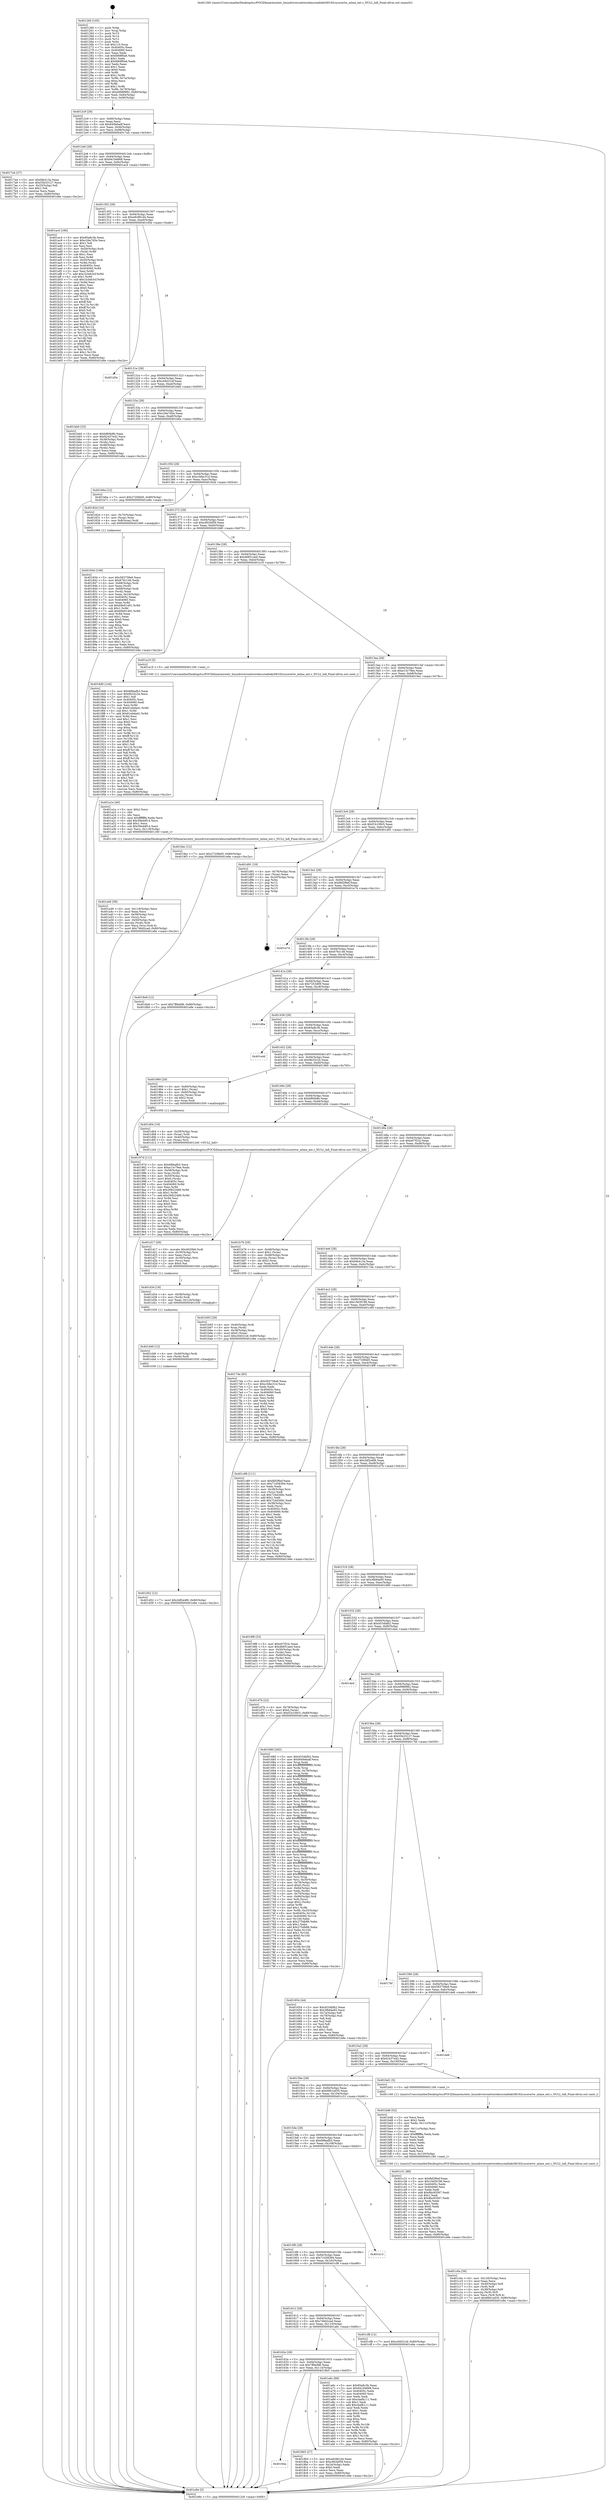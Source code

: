 digraph "0x401260" {
  label = "0x401260 (/mnt/c/Users/mathe/Desktop/tcc/POCII/binaries/extr_linuxdriversnetwirelessrealtekrtl8192cucorertw_mlme_ext.c_NULL_hdl_Final-ollvm.out::main(0))"
  labelloc = "t"
  node[shape=record]

  Entry [label="",width=0.3,height=0.3,shape=circle,fillcolor=black,style=filled]
  "0x4012c9" [label="{
     0x4012c9 [29]\l
     | [instrs]\l
     &nbsp;&nbsp;0x4012c9 \<+3\>: mov -0x80(%rbp),%eax\l
     &nbsp;&nbsp;0x4012cc \<+2\>: mov %eax,%ecx\l
     &nbsp;&nbsp;0x4012ce \<+6\>: sub $0x840b6adf,%ecx\l
     &nbsp;&nbsp;0x4012d4 \<+6\>: mov %eax,-0x94(%rbp)\l
     &nbsp;&nbsp;0x4012da \<+6\>: mov %ecx,-0x98(%rbp)\l
     &nbsp;&nbsp;0x4012e0 \<+6\>: je 00000000004017a4 \<main+0x544\>\l
  }"]
  "0x4017a4" [label="{
     0x4017a4 [27]\l
     | [instrs]\l
     &nbsp;&nbsp;0x4017a4 \<+5\>: mov $0xf4b413a,%eax\l
     &nbsp;&nbsp;0x4017a9 \<+5\>: mov $0x55b33127,%ecx\l
     &nbsp;&nbsp;0x4017ae \<+3\>: mov -0x25(%rbp),%dl\l
     &nbsp;&nbsp;0x4017b1 \<+3\>: test $0x1,%dl\l
     &nbsp;&nbsp;0x4017b4 \<+3\>: cmovne %ecx,%eax\l
     &nbsp;&nbsp;0x4017b7 \<+3\>: mov %eax,-0x80(%rbp)\l
     &nbsp;&nbsp;0x4017ba \<+5\>: jmp 0000000000401e8e \<main+0xc2e\>\l
  }"]
  "0x4012e6" [label="{
     0x4012e6 [28]\l
     | [instrs]\l
     &nbsp;&nbsp;0x4012e6 \<+5\>: jmp 00000000004012eb \<main+0x8b\>\l
     &nbsp;&nbsp;0x4012eb \<+6\>: mov -0x94(%rbp),%eax\l
     &nbsp;&nbsp;0x4012f1 \<+5\>: sub $0x94194668,%eax\l
     &nbsp;&nbsp;0x4012f6 \<+6\>: mov %eax,-0x9c(%rbp)\l
     &nbsp;&nbsp;0x4012fc \<+6\>: je 0000000000401ac4 \<main+0x864\>\l
  }"]
  Exit [label="",width=0.3,height=0.3,shape=circle,fillcolor=black,style=filled,peripheries=2]
  "0x401ac4" [label="{
     0x401ac4 [166]\l
     | [instrs]\l
     &nbsp;&nbsp;0x401ac4 \<+5\>: mov $0x85a8c3b,%eax\l
     &nbsp;&nbsp;0x401ac9 \<+5\>: mov $0xc26e7d5e,%ecx\l
     &nbsp;&nbsp;0x401ace \<+2\>: mov $0x1,%dl\l
     &nbsp;&nbsp;0x401ad0 \<+2\>: xor %esi,%esi\l
     &nbsp;&nbsp;0x401ad2 \<+4\>: mov -0x50(%rbp),%rdi\l
     &nbsp;&nbsp;0x401ad6 \<+3\>: mov (%rdi),%r8d\l
     &nbsp;&nbsp;0x401ad9 \<+3\>: sub $0x1,%esi\l
     &nbsp;&nbsp;0x401adc \<+3\>: sub %esi,%r8d\l
     &nbsp;&nbsp;0x401adf \<+4\>: mov -0x50(%rbp),%rdi\l
     &nbsp;&nbsp;0x401ae3 \<+3\>: mov %r8d,(%rdi)\l
     &nbsp;&nbsp;0x401ae6 \<+7\>: mov 0x40405c,%esi\l
     &nbsp;&nbsp;0x401aed \<+8\>: mov 0x404060,%r8d\l
     &nbsp;&nbsp;0x401af5 \<+3\>: mov %esi,%r9d\l
     &nbsp;&nbsp;0x401af8 \<+7\>: add $0x1b3eb3cf,%r9d\l
     &nbsp;&nbsp;0x401aff \<+4\>: sub $0x1,%r9d\l
     &nbsp;&nbsp;0x401b03 \<+7\>: sub $0x1b3eb3cf,%r9d\l
     &nbsp;&nbsp;0x401b0a \<+4\>: imul %r9d,%esi\l
     &nbsp;&nbsp;0x401b0e \<+3\>: and $0x1,%esi\l
     &nbsp;&nbsp;0x401b11 \<+3\>: cmp $0x0,%esi\l
     &nbsp;&nbsp;0x401b14 \<+4\>: sete %r10b\l
     &nbsp;&nbsp;0x401b18 \<+4\>: cmp $0xa,%r8d\l
     &nbsp;&nbsp;0x401b1c \<+4\>: setl %r11b\l
     &nbsp;&nbsp;0x401b20 \<+3\>: mov %r10b,%bl\l
     &nbsp;&nbsp;0x401b23 \<+3\>: xor $0xff,%bl\l
     &nbsp;&nbsp;0x401b26 \<+3\>: mov %r11b,%r14b\l
     &nbsp;&nbsp;0x401b29 \<+4\>: xor $0xff,%r14b\l
     &nbsp;&nbsp;0x401b2d \<+3\>: xor $0x0,%dl\l
     &nbsp;&nbsp;0x401b30 \<+3\>: mov %bl,%r15b\l
     &nbsp;&nbsp;0x401b33 \<+4\>: and $0x0,%r15b\l
     &nbsp;&nbsp;0x401b37 \<+3\>: and %dl,%r10b\l
     &nbsp;&nbsp;0x401b3a \<+3\>: mov %r14b,%r12b\l
     &nbsp;&nbsp;0x401b3d \<+4\>: and $0x0,%r12b\l
     &nbsp;&nbsp;0x401b41 \<+3\>: and %dl,%r11b\l
     &nbsp;&nbsp;0x401b44 \<+3\>: or %r10b,%r15b\l
     &nbsp;&nbsp;0x401b47 \<+3\>: or %r11b,%r12b\l
     &nbsp;&nbsp;0x401b4a \<+3\>: xor %r12b,%r15b\l
     &nbsp;&nbsp;0x401b4d \<+3\>: or %r14b,%bl\l
     &nbsp;&nbsp;0x401b50 \<+3\>: xor $0xff,%bl\l
     &nbsp;&nbsp;0x401b53 \<+3\>: or $0x0,%dl\l
     &nbsp;&nbsp;0x401b56 \<+2\>: and %dl,%bl\l
     &nbsp;&nbsp;0x401b58 \<+3\>: or %bl,%r15b\l
     &nbsp;&nbsp;0x401b5b \<+4\>: test $0x1,%r15b\l
     &nbsp;&nbsp;0x401b5f \<+3\>: cmovne %ecx,%eax\l
     &nbsp;&nbsp;0x401b62 \<+3\>: mov %eax,-0x80(%rbp)\l
     &nbsp;&nbsp;0x401b65 \<+5\>: jmp 0000000000401e8e \<main+0xc2e\>\l
  }"]
  "0x401302" [label="{
     0x401302 [28]\l
     | [instrs]\l
     &nbsp;&nbsp;0x401302 \<+5\>: jmp 0000000000401307 \<main+0xa7\>\l
     &nbsp;&nbsp;0x401307 \<+6\>: mov -0x94(%rbp),%eax\l
     &nbsp;&nbsp;0x40130d \<+5\>: sub $0xa9c981d4,%eax\l
     &nbsp;&nbsp;0x401312 \<+6\>: mov %eax,-0xa0(%rbp)\l
     &nbsp;&nbsp;0x401318 \<+6\>: je 0000000000401d5e \<main+0xafe\>\l
  }"]
  "0x401d52" [label="{
     0x401d52 [12]\l
     | [instrs]\l
     &nbsp;&nbsp;0x401d52 \<+7\>: movl $0x3df2e4f6,-0x80(%rbp)\l
     &nbsp;&nbsp;0x401d59 \<+5\>: jmp 0000000000401e8e \<main+0xc2e\>\l
  }"]
  "0x401d5e" [label="{
     0x401d5e\l
  }", style=dashed]
  "0x40131e" [label="{
     0x40131e [28]\l
     | [instrs]\l
     &nbsp;&nbsp;0x40131e \<+5\>: jmp 0000000000401323 \<main+0xc3\>\l
     &nbsp;&nbsp;0x401323 \<+6\>: mov -0x94(%rbp),%eax\l
     &nbsp;&nbsp;0x401329 \<+5\>: sub $0xc04021ef,%eax\l
     &nbsp;&nbsp;0x40132e \<+6\>: mov %eax,-0xa4(%rbp)\l
     &nbsp;&nbsp;0x401334 \<+6\>: je 0000000000401bb0 \<main+0x950\>\l
  }"]
  "0x401d46" [label="{
     0x401d46 [12]\l
     | [instrs]\l
     &nbsp;&nbsp;0x401d46 \<+4\>: mov -0x40(%rbp),%rdi\l
     &nbsp;&nbsp;0x401d4a \<+3\>: mov (%rdi),%rdi\l
     &nbsp;&nbsp;0x401d4d \<+5\>: call 0000000000401030 \<free@plt\>\l
     | [calls]\l
     &nbsp;&nbsp;0x401030 \{1\} (unknown)\l
  }"]
  "0x401bb0" [label="{
     0x401bb0 [33]\l
     | [instrs]\l
     &nbsp;&nbsp;0x401bb0 \<+5\>: mov $0xbf60b8b,%eax\l
     &nbsp;&nbsp;0x401bb5 \<+5\>: mov $0x62437e42,%ecx\l
     &nbsp;&nbsp;0x401bba \<+4\>: mov -0x38(%rbp),%rdx\l
     &nbsp;&nbsp;0x401bbe \<+2\>: mov (%rdx),%esi\l
     &nbsp;&nbsp;0x401bc0 \<+4\>: mov -0x48(%rbp),%rdx\l
     &nbsp;&nbsp;0x401bc4 \<+2\>: cmp (%rdx),%esi\l
     &nbsp;&nbsp;0x401bc6 \<+3\>: cmovl %ecx,%eax\l
     &nbsp;&nbsp;0x401bc9 \<+3\>: mov %eax,-0x80(%rbp)\l
     &nbsp;&nbsp;0x401bcc \<+5\>: jmp 0000000000401e8e \<main+0xc2e\>\l
  }"]
  "0x40133a" [label="{
     0x40133a [28]\l
     | [instrs]\l
     &nbsp;&nbsp;0x40133a \<+5\>: jmp 000000000040133f \<main+0xdf\>\l
     &nbsp;&nbsp;0x40133f \<+6\>: mov -0x94(%rbp),%eax\l
     &nbsp;&nbsp;0x401345 \<+5\>: sub $0xc26e7d5e,%eax\l
     &nbsp;&nbsp;0x40134a \<+6\>: mov %eax,-0xa8(%rbp)\l
     &nbsp;&nbsp;0x401350 \<+6\>: je 0000000000401b6a \<main+0x90a\>\l
  }"]
  "0x401d34" [label="{
     0x401d34 [18]\l
     | [instrs]\l
     &nbsp;&nbsp;0x401d34 \<+4\>: mov -0x58(%rbp),%rdi\l
     &nbsp;&nbsp;0x401d38 \<+3\>: mov (%rdi),%rdi\l
     &nbsp;&nbsp;0x401d3b \<+6\>: mov %eax,-0x124(%rbp)\l
     &nbsp;&nbsp;0x401d41 \<+5\>: call 0000000000401030 \<free@plt\>\l
     | [calls]\l
     &nbsp;&nbsp;0x401030 \{1\} (unknown)\l
  }"]
  "0x401b6a" [label="{
     0x401b6a [12]\l
     | [instrs]\l
     &nbsp;&nbsp;0x401b6a \<+7\>: movl $0x2720fdd5,-0x80(%rbp)\l
     &nbsp;&nbsp;0x401b71 \<+5\>: jmp 0000000000401e8e \<main+0xc2e\>\l
  }"]
  "0x401356" [label="{
     0x401356 [28]\l
     | [instrs]\l
     &nbsp;&nbsp;0x401356 \<+5\>: jmp 000000000040135b \<main+0xfb\>\l
     &nbsp;&nbsp;0x40135b \<+6\>: mov -0x94(%rbp),%eax\l
     &nbsp;&nbsp;0x401361 \<+5\>: sub $0xc3dbc31d,%eax\l
     &nbsp;&nbsp;0x401366 \<+6\>: mov %eax,-0xac(%rbp)\l
     &nbsp;&nbsp;0x40136c \<+6\>: je 000000000040182d \<main+0x5cd\>\l
  }"]
  "0x401d17" [label="{
     0x401d17 [29]\l
     | [instrs]\l
     &nbsp;&nbsp;0x401d17 \<+10\>: movabs $0x4020b6,%rdi\l
     &nbsp;&nbsp;0x401d21 \<+4\>: mov -0x30(%rbp),%rsi\l
     &nbsp;&nbsp;0x401d25 \<+2\>: mov %eax,(%rsi)\l
     &nbsp;&nbsp;0x401d27 \<+4\>: mov -0x30(%rbp),%rsi\l
     &nbsp;&nbsp;0x401d2b \<+2\>: mov (%rsi),%esi\l
     &nbsp;&nbsp;0x401d2d \<+2\>: mov $0x0,%al\l
     &nbsp;&nbsp;0x401d2f \<+5\>: call 0000000000401040 \<printf@plt\>\l
     | [calls]\l
     &nbsp;&nbsp;0x401040 \{1\} (unknown)\l
  }"]
  "0x40182d" [label="{
     0x40182d [16]\l
     | [instrs]\l
     &nbsp;&nbsp;0x40182d \<+4\>: mov -0x70(%rbp),%rax\l
     &nbsp;&nbsp;0x401831 \<+3\>: mov (%rax),%rax\l
     &nbsp;&nbsp;0x401834 \<+4\>: mov 0x8(%rax),%rdi\l
     &nbsp;&nbsp;0x401838 \<+5\>: call 0000000000401060 \<atoi@plt\>\l
     | [calls]\l
     &nbsp;&nbsp;0x401060 \{1\} (unknown)\l
  }"]
  "0x401372" [label="{
     0x401372 [28]\l
     | [instrs]\l
     &nbsp;&nbsp;0x401372 \<+5\>: jmp 0000000000401377 \<main+0x117\>\l
     &nbsp;&nbsp;0x401377 \<+6\>: mov -0x94(%rbp),%eax\l
     &nbsp;&nbsp;0x40137d \<+5\>: sub $0xc802bf59,%eax\l
     &nbsp;&nbsp;0x401382 \<+6\>: mov %eax,-0xb0(%rbp)\l
     &nbsp;&nbsp;0x401388 \<+6\>: je 00000000004018d0 \<main+0x670\>\l
  }"]
  "0x401c0a" [label="{
     0x401c0a [39]\l
     | [instrs]\l
     &nbsp;&nbsp;0x401c0a \<+6\>: mov -0x120(%rbp),%ecx\l
     &nbsp;&nbsp;0x401c10 \<+3\>: imul %eax,%ecx\l
     &nbsp;&nbsp;0x401c13 \<+4\>: mov -0x40(%rbp),%r8\l
     &nbsp;&nbsp;0x401c17 \<+3\>: mov (%r8),%r8\l
     &nbsp;&nbsp;0x401c1a \<+4\>: mov -0x38(%rbp),%r9\l
     &nbsp;&nbsp;0x401c1e \<+3\>: movslq (%r9),%r9\l
     &nbsp;&nbsp;0x401c21 \<+4\>: mov %ecx,(%r8,%r9,4)\l
     &nbsp;&nbsp;0x401c25 \<+7\>: movl $0x6661ed35,-0x80(%rbp)\l
     &nbsp;&nbsp;0x401c2c \<+5\>: jmp 0000000000401e8e \<main+0xc2e\>\l
  }"]
  "0x4018d0" [label="{
     0x4018d0 [144]\l
     | [instrs]\l
     &nbsp;&nbsp;0x4018d0 \<+5\>: mov $0x68feafb3,%eax\l
     &nbsp;&nbsp;0x4018d5 \<+5\>: mov $0x9b33c24,%ecx\l
     &nbsp;&nbsp;0x4018da \<+2\>: mov $0x1,%dl\l
     &nbsp;&nbsp;0x4018dc \<+7\>: mov 0x40405c,%esi\l
     &nbsp;&nbsp;0x4018e3 \<+7\>: mov 0x404060,%edi\l
     &nbsp;&nbsp;0x4018ea \<+3\>: mov %esi,%r8d\l
     &nbsp;&nbsp;0x4018ed \<+7\>: sub $0x61ebdad1,%r8d\l
     &nbsp;&nbsp;0x4018f4 \<+4\>: sub $0x1,%r8d\l
     &nbsp;&nbsp;0x4018f8 \<+7\>: add $0x61ebdad1,%r8d\l
     &nbsp;&nbsp;0x4018ff \<+4\>: imul %r8d,%esi\l
     &nbsp;&nbsp;0x401903 \<+3\>: and $0x1,%esi\l
     &nbsp;&nbsp;0x401906 \<+3\>: cmp $0x0,%esi\l
     &nbsp;&nbsp;0x401909 \<+4\>: sete %r9b\l
     &nbsp;&nbsp;0x40190d \<+3\>: cmp $0xa,%edi\l
     &nbsp;&nbsp;0x401910 \<+4\>: setl %r10b\l
     &nbsp;&nbsp;0x401914 \<+3\>: mov %r9b,%r11b\l
     &nbsp;&nbsp;0x401917 \<+4\>: xor $0xff,%r11b\l
     &nbsp;&nbsp;0x40191b \<+3\>: mov %r10b,%bl\l
     &nbsp;&nbsp;0x40191e \<+3\>: xor $0xff,%bl\l
     &nbsp;&nbsp;0x401921 \<+3\>: xor $0x1,%dl\l
     &nbsp;&nbsp;0x401924 \<+3\>: mov %r11b,%r14b\l
     &nbsp;&nbsp;0x401927 \<+4\>: and $0xff,%r14b\l
     &nbsp;&nbsp;0x40192b \<+3\>: and %dl,%r9b\l
     &nbsp;&nbsp;0x40192e \<+3\>: mov %bl,%r15b\l
     &nbsp;&nbsp;0x401931 \<+4\>: and $0xff,%r15b\l
     &nbsp;&nbsp;0x401935 \<+3\>: and %dl,%r10b\l
     &nbsp;&nbsp;0x401938 \<+3\>: or %r9b,%r14b\l
     &nbsp;&nbsp;0x40193b \<+3\>: or %r10b,%r15b\l
     &nbsp;&nbsp;0x40193e \<+3\>: xor %r15b,%r14b\l
     &nbsp;&nbsp;0x401941 \<+3\>: or %bl,%r11b\l
     &nbsp;&nbsp;0x401944 \<+4\>: xor $0xff,%r11b\l
     &nbsp;&nbsp;0x401948 \<+3\>: or $0x1,%dl\l
     &nbsp;&nbsp;0x40194b \<+3\>: and %dl,%r11b\l
     &nbsp;&nbsp;0x40194e \<+3\>: or %r11b,%r14b\l
     &nbsp;&nbsp;0x401951 \<+4\>: test $0x1,%r14b\l
     &nbsp;&nbsp;0x401955 \<+3\>: cmovne %ecx,%eax\l
     &nbsp;&nbsp;0x401958 \<+3\>: mov %eax,-0x80(%rbp)\l
     &nbsp;&nbsp;0x40195b \<+5\>: jmp 0000000000401e8e \<main+0xc2e\>\l
  }"]
  "0x40138e" [label="{
     0x40138e [28]\l
     | [instrs]\l
     &nbsp;&nbsp;0x40138e \<+5\>: jmp 0000000000401393 \<main+0x133\>\l
     &nbsp;&nbsp;0x401393 \<+6\>: mov -0x94(%rbp),%eax\l
     &nbsp;&nbsp;0x401399 \<+5\>: sub $0xd6851aed,%eax\l
     &nbsp;&nbsp;0x40139e \<+6\>: mov %eax,-0xb4(%rbp)\l
     &nbsp;&nbsp;0x4013a4 \<+6\>: je 0000000000401a19 \<main+0x7b9\>\l
  }"]
  "0x401bd6" [label="{
     0x401bd6 [52]\l
     | [instrs]\l
     &nbsp;&nbsp;0x401bd6 \<+2\>: xor %ecx,%ecx\l
     &nbsp;&nbsp;0x401bd8 \<+5\>: mov $0x2,%edx\l
     &nbsp;&nbsp;0x401bdd \<+6\>: mov %edx,-0x11c(%rbp)\l
     &nbsp;&nbsp;0x401be3 \<+1\>: cltd\l
     &nbsp;&nbsp;0x401be4 \<+6\>: mov -0x11c(%rbp),%esi\l
     &nbsp;&nbsp;0x401bea \<+2\>: idiv %esi\l
     &nbsp;&nbsp;0x401bec \<+6\>: imul $0xfffffffe,%edx,%edx\l
     &nbsp;&nbsp;0x401bf2 \<+2\>: mov %ecx,%edi\l
     &nbsp;&nbsp;0x401bf4 \<+2\>: sub %edx,%edi\l
     &nbsp;&nbsp;0x401bf6 \<+2\>: mov %ecx,%edx\l
     &nbsp;&nbsp;0x401bf8 \<+3\>: sub $0x1,%edx\l
     &nbsp;&nbsp;0x401bfb \<+2\>: add %edx,%edi\l
     &nbsp;&nbsp;0x401bfd \<+2\>: sub %edi,%ecx\l
     &nbsp;&nbsp;0x401bff \<+6\>: mov %ecx,-0x120(%rbp)\l
     &nbsp;&nbsp;0x401c05 \<+5\>: call 0000000000401160 \<next_i\>\l
     | [calls]\l
     &nbsp;&nbsp;0x401160 \{1\} (/mnt/c/Users/mathe/Desktop/tcc/POCII/binaries/extr_linuxdriversnetwirelessrealtekrtl8192cucorertw_mlme_ext.c_NULL_hdl_Final-ollvm.out::next_i)\l
  }"]
  "0x401a19" [label="{
     0x401a19 [5]\l
     | [instrs]\l
     &nbsp;&nbsp;0x401a19 \<+5\>: call 0000000000401160 \<next_i\>\l
     | [calls]\l
     &nbsp;&nbsp;0x401160 \{1\} (/mnt/c/Users/mathe/Desktop/tcc/POCII/binaries/extr_linuxdriversnetwirelessrealtekrtl8192cucorertw_mlme_ext.c_NULL_hdl_Final-ollvm.out::next_i)\l
  }"]
  "0x4013aa" [label="{
     0x4013aa [28]\l
     | [instrs]\l
     &nbsp;&nbsp;0x4013aa \<+5\>: jmp 00000000004013af \<main+0x14f\>\l
     &nbsp;&nbsp;0x4013af \<+6\>: mov -0x94(%rbp),%eax\l
     &nbsp;&nbsp;0x4013b5 \<+5\>: sub $0xe13c79ee,%eax\l
     &nbsp;&nbsp;0x4013ba \<+6\>: mov %eax,-0xb8(%rbp)\l
     &nbsp;&nbsp;0x4013c0 \<+6\>: je 00000000004019ec \<main+0x78c\>\l
  }"]
  "0x401b93" [label="{
     0x401b93 [29]\l
     | [instrs]\l
     &nbsp;&nbsp;0x401b93 \<+4\>: mov -0x40(%rbp),%rdi\l
     &nbsp;&nbsp;0x401b97 \<+3\>: mov %rax,(%rdi)\l
     &nbsp;&nbsp;0x401b9a \<+4\>: mov -0x38(%rbp),%rax\l
     &nbsp;&nbsp;0x401b9e \<+6\>: movl $0x0,(%rax)\l
     &nbsp;&nbsp;0x401ba4 \<+7\>: movl $0xc04021ef,-0x80(%rbp)\l
     &nbsp;&nbsp;0x401bab \<+5\>: jmp 0000000000401e8e \<main+0xc2e\>\l
  }"]
  "0x4019ec" [label="{
     0x4019ec [12]\l
     | [instrs]\l
     &nbsp;&nbsp;0x4019ec \<+7\>: movl $0x2720fdd5,-0x80(%rbp)\l
     &nbsp;&nbsp;0x4019f3 \<+5\>: jmp 0000000000401e8e \<main+0xc2e\>\l
  }"]
  "0x4013c6" [label="{
     0x4013c6 [28]\l
     | [instrs]\l
     &nbsp;&nbsp;0x4013c6 \<+5\>: jmp 00000000004013cb \<main+0x16b\>\l
     &nbsp;&nbsp;0x4013cb \<+6\>: mov -0x94(%rbp),%eax\l
     &nbsp;&nbsp;0x4013d1 \<+5\>: sub $0xf1b109c5,%eax\l
     &nbsp;&nbsp;0x4013d6 \<+6\>: mov %eax,-0xbc(%rbp)\l
     &nbsp;&nbsp;0x4013dc \<+6\>: je 0000000000401d91 \<main+0xb31\>\l
  }"]
  "0x401a46" [label="{
     0x401a46 [38]\l
     | [instrs]\l
     &nbsp;&nbsp;0x401a46 \<+6\>: mov -0x118(%rbp),%ecx\l
     &nbsp;&nbsp;0x401a4c \<+3\>: imul %eax,%ecx\l
     &nbsp;&nbsp;0x401a4f \<+4\>: mov -0x58(%rbp),%rsi\l
     &nbsp;&nbsp;0x401a53 \<+3\>: mov (%rsi),%rsi\l
     &nbsp;&nbsp;0x401a56 \<+4\>: mov -0x50(%rbp),%rdi\l
     &nbsp;&nbsp;0x401a5a \<+3\>: movslq (%rdi),%rdi\l
     &nbsp;&nbsp;0x401a5d \<+3\>: mov %ecx,(%rsi,%rdi,4)\l
     &nbsp;&nbsp;0x401a60 \<+7\>: movl $0x746d2cad,-0x80(%rbp)\l
     &nbsp;&nbsp;0x401a67 \<+5\>: jmp 0000000000401e8e \<main+0xc2e\>\l
  }"]
  "0x401d91" [label="{
     0x401d91 [19]\l
     | [instrs]\l
     &nbsp;&nbsp;0x401d91 \<+4\>: mov -0x78(%rbp),%rax\l
     &nbsp;&nbsp;0x401d95 \<+2\>: mov (%rax),%eax\l
     &nbsp;&nbsp;0x401d97 \<+4\>: lea -0x20(%rbp),%rsp\l
     &nbsp;&nbsp;0x401d9b \<+1\>: pop %rbx\l
     &nbsp;&nbsp;0x401d9c \<+2\>: pop %r12\l
     &nbsp;&nbsp;0x401d9e \<+2\>: pop %r14\l
     &nbsp;&nbsp;0x401da0 \<+2\>: pop %r15\l
     &nbsp;&nbsp;0x401da2 \<+1\>: pop %rbp\l
     &nbsp;&nbsp;0x401da3 \<+1\>: ret\l
  }"]
  "0x4013e2" [label="{
     0x4013e2 [28]\l
     | [instrs]\l
     &nbsp;&nbsp;0x4013e2 \<+5\>: jmp 00000000004013e7 \<main+0x187\>\l
     &nbsp;&nbsp;0x4013e7 \<+6\>: mov -0x94(%rbp),%eax\l
     &nbsp;&nbsp;0x4013ed \<+5\>: sub $0xfbf2f6ef,%eax\l
     &nbsp;&nbsp;0x4013f2 \<+6\>: mov %eax,-0xc0(%rbp)\l
     &nbsp;&nbsp;0x4013f8 \<+6\>: je 0000000000401e74 \<main+0xc14\>\l
  }"]
  "0x401a1e" [label="{
     0x401a1e [40]\l
     | [instrs]\l
     &nbsp;&nbsp;0x401a1e \<+5\>: mov $0x2,%ecx\l
     &nbsp;&nbsp;0x401a23 \<+1\>: cltd\l
     &nbsp;&nbsp;0x401a24 \<+2\>: idiv %ecx\l
     &nbsp;&nbsp;0x401a26 \<+6\>: imul $0xfffffffe,%edx,%ecx\l
     &nbsp;&nbsp;0x401a2c \<+6\>: add $0x59eddf14,%ecx\l
     &nbsp;&nbsp;0x401a32 \<+3\>: add $0x1,%ecx\l
     &nbsp;&nbsp;0x401a35 \<+6\>: sub $0x59eddf14,%ecx\l
     &nbsp;&nbsp;0x401a3b \<+6\>: mov %ecx,-0x118(%rbp)\l
     &nbsp;&nbsp;0x401a41 \<+5\>: call 0000000000401160 \<next_i\>\l
     | [calls]\l
     &nbsp;&nbsp;0x401160 \{1\} (/mnt/c/Users/mathe/Desktop/tcc/POCII/binaries/extr_linuxdriversnetwirelessrealtekrtl8192cucorertw_mlme_ext.c_NULL_hdl_Final-ollvm.out::next_i)\l
  }"]
  "0x401e74" [label="{
     0x401e74\l
  }", style=dashed]
  "0x4013fe" [label="{
     0x4013fe [28]\l
     | [instrs]\l
     &nbsp;&nbsp;0x4013fe \<+5\>: jmp 0000000000401403 \<main+0x1a3\>\l
     &nbsp;&nbsp;0x401403 \<+6\>: mov -0x94(%rbp),%eax\l
     &nbsp;&nbsp;0x401409 \<+5\>: sub $0x676c146,%eax\l
     &nbsp;&nbsp;0x40140e \<+6\>: mov %eax,-0xc4(%rbp)\l
     &nbsp;&nbsp;0x401414 \<+6\>: je 00000000004018a9 \<main+0x649\>\l
  }"]
  "0x40197d" [label="{
     0x40197d [111]\l
     | [instrs]\l
     &nbsp;&nbsp;0x40197d \<+5\>: mov $0x68feafb3,%ecx\l
     &nbsp;&nbsp;0x401982 \<+5\>: mov $0xe13c79ee,%edx\l
     &nbsp;&nbsp;0x401987 \<+4\>: mov -0x58(%rbp),%rdi\l
     &nbsp;&nbsp;0x40198b \<+3\>: mov %rax,(%rdi)\l
     &nbsp;&nbsp;0x40198e \<+4\>: mov -0x50(%rbp),%rax\l
     &nbsp;&nbsp;0x401992 \<+6\>: movl $0x0,(%rax)\l
     &nbsp;&nbsp;0x401998 \<+7\>: mov 0x40405c,%esi\l
     &nbsp;&nbsp;0x40199f \<+8\>: mov 0x404060,%r8d\l
     &nbsp;&nbsp;0x4019a7 \<+3\>: mov %esi,%r9d\l
     &nbsp;&nbsp;0x4019aa \<+7\>: sub $0x26822480,%r9d\l
     &nbsp;&nbsp;0x4019b1 \<+4\>: sub $0x1,%r9d\l
     &nbsp;&nbsp;0x4019b5 \<+7\>: add $0x26822480,%r9d\l
     &nbsp;&nbsp;0x4019bc \<+4\>: imul %r9d,%esi\l
     &nbsp;&nbsp;0x4019c0 \<+3\>: and $0x1,%esi\l
     &nbsp;&nbsp;0x4019c3 \<+3\>: cmp $0x0,%esi\l
     &nbsp;&nbsp;0x4019c6 \<+4\>: sete %r10b\l
     &nbsp;&nbsp;0x4019ca \<+4\>: cmp $0xa,%r8d\l
     &nbsp;&nbsp;0x4019ce \<+4\>: setl %r11b\l
     &nbsp;&nbsp;0x4019d2 \<+3\>: mov %r10b,%bl\l
     &nbsp;&nbsp;0x4019d5 \<+3\>: and %r11b,%bl\l
     &nbsp;&nbsp;0x4019d8 \<+3\>: xor %r11b,%r10b\l
     &nbsp;&nbsp;0x4019db \<+3\>: or %r10b,%bl\l
     &nbsp;&nbsp;0x4019de \<+3\>: test $0x1,%bl\l
     &nbsp;&nbsp;0x4019e1 \<+3\>: cmovne %edx,%ecx\l
     &nbsp;&nbsp;0x4019e4 \<+3\>: mov %ecx,-0x80(%rbp)\l
     &nbsp;&nbsp;0x4019e7 \<+5\>: jmp 0000000000401e8e \<main+0xc2e\>\l
  }"]
  "0x4018a9" [label="{
     0x4018a9 [12]\l
     | [instrs]\l
     &nbsp;&nbsp;0x4018a9 \<+7\>: movl $0x7ff4efd6,-0x80(%rbp)\l
     &nbsp;&nbsp;0x4018b0 \<+5\>: jmp 0000000000401e8e \<main+0xc2e\>\l
  }"]
  "0x40141a" [label="{
     0x40141a [28]\l
     | [instrs]\l
     &nbsp;&nbsp;0x40141a \<+5\>: jmp 000000000040141f \<main+0x1bf\>\l
     &nbsp;&nbsp;0x40141f \<+6\>: mov -0x94(%rbp),%eax\l
     &nbsp;&nbsp;0x401425 \<+5\>: sub $0x7253d09,%eax\l
     &nbsp;&nbsp;0x40142a \<+6\>: mov %eax,-0xc8(%rbp)\l
     &nbsp;&nbsp;0x401430 \<+6\>: je 0000000000401d6a \<main+0xb0a\>\l
  }"]
  "0x40164a" [label="{
     0x40164a\l
  }", style=dashed]
  "0x401d6a" [label="{
     0x401d6a\l
  }", style=dashed]
  "0x401436" [label="{
     0x401436 [28]\l
     | [instrs]\l
     &nbsp;&nbsp;0x401436 \<+5\>: jmp 000000000040143b \<main+0x1db\>\l
     &nbsp;&nbsp;0x40143b \<+6\>: mov -0x94(%rbp),%eax\l
     &nbsp;&nbsp;0x401441 \<+5\>: sub $0x85a8c3b,%eax\l
     &nbsp;&nbsp;0x401446 \<+6\>: mov %eax,-0xcc(%rbp)\l
     &nbsp;&nbsp;0x40144c \<+6\>: je 0000000000401e4d \<main+0xbed\>\l
  }"]
  "0x4018b5" [label="{
     0x4018b5 [27]\l
     | [instrs]\l
     &nbsp;&nbsp;0x4018b5 \<+5\>: mov $0xa9c981d4,%eax\l
     &nbsp;&nbsp;0x4018ba \<+5\>: mov $0xc802bf59,%ecx\l
     &nbsp;&nbsp;0x4018bf \<+3\>: mov -0x24(%rbp),%edx\l
     &nbsp;&nbsp;0x4018c2 \<+3\>: cmp $0x0,%edx\l
     &nbsp;&nbsp;0x4018c5 \<+3\>: cmove %ecx,%eax\l
     &nbsp;&nbsp;0x4018c8 \<+3\>: mov %eax,-0x80(%rbp)\l
     &nbsp;&nbsp;0x4018cb \<+5\>: jmp 0000000000401e8e \<main+0xc2e\>\l
  }"]
  "0x401e4d" [label="{
     0x401e4d\l
  }", style=dashed]
  "0x401452" [label="{
     0x401452 [28]\l
     | [instrs]\l
     &nbsp;&nbsp;0x401452 \<+5\>: jmp 0000000000401457 \<main+0x1f7\>\l
     &nbsp;&nbsp;0x401457 \<+6\>: mov -0x94(%rbp),%eax\l
     &nbsp;&nbsp;0x40145d \<+5\>: sub $0x9b33c24,%eax\l
     &nbsp;&nbsp;0x401462 \<+6\>: mov %eax,-0xd0(%rbp)\l
     &nbsp;&nbsp;0x401468 \<+6\>: je 0000000000401960 \<main+0x700\>\l
  }"]
  "0x40162e" [label="{
     0x40162e [28]\l
     | [instrs]\l
     &nbsp;&nbsp;0x40162e \<+5\>: jmp 0000000000401633 \<main+0x3d3\>\l
     &nbsp;&nbsp;0x401633 \<+6\>: mov -0x94(%rbp),%eax\l
     &nbsp;&nbsp;0x401639 \<+5\>: sub $0x7ff4efd6,%eax\l
     &nbsp;&nbsp;0x40163e \<+6\>: mov %eax,-0x114(%rbp)\l
     &nbsp;&nbsp;0x401644 \<+6\>: je 00000000004018b5 \<main+0x655\>\l
  }"]
  "0x401960" [label="{
     0x401960 [29]\l
     | [instrs]\l
     &nbsp;&nbsp;0x401960 \<+4\>: mov -0x60(%rbp),%rax\l
     &nbsp;&nbsp;0x401964 \<+6\>: movl $0x1,(%rax)\l
     &nbsp;&nbsp;0x40196a \<+4\>: mov -0x60(%rbp),%rax\l
     &nbsp;&nbsp;0x40196e \<+3\>: movslq (%rax),%rax\l
     &nbsp;&nbsp;0x401971 \<+4\>: shl $0x2,%rax\l
     &nbsp;&nbsp;0x401975 \<+3\>: mov %rax,%rdi\l
     &nbsp;&nbsp;0x401978 \<+5\>: call 0000000000401050 \<malloc@plt\>\l
     | [calls]\l
     &nbsp;&nbsp;0x401050 \{1\} (unknown)\l
  }"]
  "0x40146e" [label="{
     0x40146e [28]\l
     | [instrs]\l
     &nbsp;&nbsp;0x40146e \<+5\>: jmp 0000000000401473 \<main+0x213\>\l
     &nbsp;&nbsp;0x401473 \<+6\>: mov -0x94(%rbp),%eax\l
     &nbsp;&nbsp;0x401479 \<+5\>: sub $0xbf60b8b,%eax\l
     &nbsp;&nbsp;0x40147e \<+6\>: mov %eax,-0xd4(%rbp)\l
     &nbsp;&nbsp;0x401484 \<+6\>: je 0000000000401d04 \<main+0xaa4\>\l
  }"]
  "0x401a6c" [label="{
     0x401a6c [88]\l
     | [instrs]\l
     &nbsp;&nbsp;0x401a6c \<+5\>: mov $0x85a8c3b,%eax\l
     &nbsp;&nbsp;0x401a71 \<+5\>: mov $0x94194668,%ecx\l
     &nbsp;&nbsp;0x401a76 \<+7\>: mov 0x40405c,%edx\l
     &nbsp;&nbsp;0x401a7d \<+7\>: mov 0x404060,%esi\l
     &nbsp;&nbsp;0x401a84 \<+2\>: mov %edx,%edi\l
     &nbsp;&nbsp;0x401a86 \<+6\>: sub $0xcbafb111,%edi\l
     &nbsp;&nbsp;0x401a8c \<+3\>: sub $0x1,%edi\l
     &nbsp;&nbsp;0x401a8f \<+6\>: add $0xcbafb111,%edi\l
     &nbsp;&nbsp;0x401a95 \<+3\>: imul %edi,%edx\l
     &nbsp;&nbsp;0x401a98 \<+3\>: and $0x1,%edx\l
     &nbsp;&nbsp;0x401a9b \<+3\>: cmp $0x0,%edx\l
     &nbsp;&nbsp;0x401a9e \<+4\>: sete %r8b\l
     &nbsp;&nbsp;0x401aa2 \<+3\>: cmp $0xa,%esi\l
     &nbsp;&nbsp;0x401aa5 \<+4\>: setl %r9b\l
     &nbsp;&nbsp;0x401aa9 \<+3\>: mov %r8b,%r10b\l
     &nbsp;&nbsp;0x401aac \<+3\>: and %r9b,%r10b\l
     &nbsp;&nbsp;0x401aaf \<+3\>: xor %r9b,%r8b\l
     &nbsp;&nbsp;0x401ab2 \<+3\>: or %r8b,%r10b\l
     &nbsp;&nbsp;0x401ab5 \<+4\>: test $0x1,%r10b\l
     &nbsp;&nbsp;0x401ab9 \<+3\>: cmovne %ecx,%eax\l
     &nbsp;&nbsp;0x401abc \<+3\>: mov %eax,-0x80(%rbp)\l
     &nbsp;&nbsp;0x401abf \<+5\>: jmp 0000000000401e8e \<main+0xc2e\>\l
  }"]
  "0x401d04" [label="{
     0x401d04 [19]\l
     | [instrs]\l
     &nbsp;&nbsp;0x401d04 \<+4\>: mov -0x58(%rbp),%rax\l
     &nbsp;&nbsp;0x401d08 \<+3\>: mov (%rax),%rdi\l
     &nbsp;&nbsp;0x401d0b \<+4\>: mov -0x40(%rbp),%rax\l
     &nbsp;&nbsp;0x401d0f \<+3\>: mov (%rax),%rsi\l
     &nbsp;&nbsp;0x401d12 \<+5\>: call 0000000000401240 \<NULL_hdl\>\l
     | [calls]\l
     &nbsp;&nbsp;0x401240 \{1\} (/mnt/c/Users/mathe/Desktop/tcc/POCII/binaries/extr_linuxdriversnetwirelessrealtekrtl8192cucorertw_mlme_ext.c_NULL_hdl_Final-ollvm.out::NULL_hdl)\l
  }"]
  "0x40148a" [label="{
     0x40148a [28]\l
     | [instrs]\l
     &nbsp;&nbsp;0x40148a \<+5\>: jmp 000000000040148f \<main+0x22f\>\l
     &nbsp;&nbsp;0x40148f \<+6\>: mov -0x94(%rbp),%eax\l
     &nbsp;&nbsp;0x401495 \<+5\>: sub $0xe07f23c,%eax\l
     &nbsp;&nbsp;0x40149a \<+6\>: mov %eax,-0xd8(%rbp)\l
     &nbsp;&nbsp;0x4014a0 \<+6\>: je 0000000000401b76 \<main+0x916\>\l
  }"]
  "0x401612" [label="{
     0x401612 [28]\l
     | [instrs]\l
     &nbsp;&nbsp;0x401612 \<+5\>: jmp 0000000000401617 \<main+0x3b7\>\l
     &nbsp;&nbsp;0x401617 \<+6\>: mov -0x94(%rbp),%eax\l
     &nbsp;&nbsp;0x40161d \<+5\>: sub $0x746d2cad,%eax\l
     &nbsp;&nbsp;0x401622 \<+6\>: mov %eax,-0x110(%rbp)\l
     &nbsp;&nbsp;0x401628 \<+6\>: je 0000000000401a6c \<main+0x80c\>\l
  }"]
  "0x401b76" [label="{
     0x401b76 [29]\l
     | [instrs]\l
     &nbsp;&nbsp;0x401b76 \<+4\>: mov -0x48(%rbp),%rax\l
     &nbsp;&nbsp;0x401b7a \<+6\>: movl $0x1,(%rax)\l
     &nbsp;&nbsp;0x401b80 \<+4\>: mov -0x48(%rbp),%rax\l
     &nbsp;&nbsp;0x401b84 \<+3\>: movslq (%rax),%rax\l
     &nbsp;&nbsp;0x401b87 \<+4\>: shl $0x2,%rax\l
     &nbsp;&nbsp;0x401b8b \<+3\>: mov %rax,%rdi\l
     &nbsp;&nbsp;0x401b8e \<+5\>: call 0000000000401050 \<malloc@plt\>\l
     | [calls]\l
     &nbsp;&nbsp;0x401050 \{1\} (unknown)\l
  }"]
  "0x4014a6" [label="{
     0x4014a6 [28]\l
     | [instrs]\l
     &nbsp;&nbsp;0x4014a6 \<+5\>: jmp 00000000004014ab \<main+0x24b\>\l
     &nbsp;&nbsp;0x4014ab \<+6\>: mov -0x94(%rbp),%eax\l
     &nbsp;&nbsp;0x4014b1 \<+5\>: sub $0xf4b413a,%eax\l
     &nbsp;&nbsp;0x4014b6 \<+6\>: mov %eax,-0xdc(%rbp)\l
     &nbsp;&nbsp;0x4014bc \<+6\>: je 00000000004017da \<main+0x57a\>\l
  }"]
  "0x401cf8" [label="{
     0x401cf8 [12]\l
     | [instrs]\l
     &nbsp;&nbsp;0x401cf8 \<+7\>: movl $0xc04021ef,-0x80(%rbp)\l
     &nbsp;&nbsp;0x401cff \<+5\>: jmp 0000000000401e8e \<main+0xc2e\>\l
  }"]
  "0x4017da" [label="{
     0x4017da [83]\l
     | [instrs]\l
     &nbsp;&nbsp;0x4017da \<+5\>: mov $0x583758e6,%eax\l
     &nbsp;&nbsp;0x4017df \<+5\>: mov $0xc3dbc31d,%ecx\l
     &nbsp;&nbsp;0x4017e4 \<+2\>: xor %edx,%edx\l
     &nbsp;&nbsp;0x4017e6 \<+7\>: mov 0x40405c,%esi\l
     &nbsp;&nbsp;0x4017ed \<+7\>: mov 0x404060,%edi\l
     &nbsp;&nbsp;0x4017f4 \<+3\>: sub $0x1,%edx\l
     &nbsp;&nbsp;0x4017f7 \<+3\>: mov %esi,%r8d\l
     &nbsp;&nbsp;0x4017fa \<+3\>: add %edx,%r8d\l
     &nbsp;&nbsp;0x4017fd \<+4\>: imul %r8d,%esi\l
     &nbsp;&nbsp;0x401801 \<+3\>: and $0x1,%esi\l
     &nbsp;&nbsp;0x401804 \<+3\>: cmp $0x0,%esi\l
     &nbsp;&nbsp;0x401807 \<+4\>: sete %r9b\l
     &nbsp;&nbsp;0x40180b \<+3\>: cmp $0xa,%edi\l
     &nbsp;&nbsp;0x40180e \<+4\>: setl %r10b\l
     &nbsp;&nbsp;0x401812 \<+3\>: mov %r9b,%r11b\l
     &nbsp;&nbsp;0x401815 \<+3\>: and %r10b,%r11b\l
     &nbsp;&nbsp;0x401818 \<+3\>: xor %r10b,%r9b\l
     &nbsp;&nbsp;0x40181b \<+3\>: or %r9b,%r11b\l
     &nbsp;&nbsp;0x40181e \<+4\>: test $0x1,%r11b\l
     &nbsp;&nbsp;0x401822 \<+3\>: cmovne %ecx,%eax\l
     &nbsp;&nbsp;0x401825 \<+3\>: mov %eax,-0x80(%rbp)\l
     &nbsp;&nbsp;0x401828 \<+5\>: jmp 0000000000401e8e \<main+0xc2e\>\l
  }"]
  "0x4014c2" [label="{
     0x4014c2 [28]\l
     | [instrs]\l
     &nbsp;&nbsp;0x4014c2 \<+5\>: jmp 00000000004014c7 \<main+0x267\>\l
     &nbsp;&nbsp;0x4014c7 \<+6\>: mov -0x94(%rbp),%eax\l
     &nbsp;&nbsp;0x4014cd \<+5\>: sub $0x19d3f198,%eax\l
     &nbsp;&nbsp;0x4014d2 \<+6\>: mov %eax,-0xe0(%rbp)\l
     &nbsp;&nbsp;0x4014d8 \<+6\>: je 0000000000401c89 \<main+0xa29\>\l
  }"]
  "0x4015f6" [label="{
     0x4015f6 [28]\l
     | [instrs]\l
     &nbsp;&nbsp;0x4015f6 \<+5\>: jmp 00000000004015fb \<main+0x39b\>\l
     &nbsp;&nbsp;0x4015fb \<+6\>: mov -0x94(%rbp),%eax\l
     &nbsp;&nbsp;0x401601 \<+5\>: sub $0x71d38394,%eax\l
     &nbsp;&nbsp;0x401606 \<+6\>: mov %eax,-0x10c(%rbp)\l
     &nbsp;&nbsp;0x40160c \<+6\>: je 0000000000401cf8 \<main+0xa98\>\l
  }"]
  "0x401c89" [label="{
     0x401c89 [111]\l
     | [instrs]\l
     &nbsp;&nbsp;0x401c89 \<+5\>: mov $0xfbf2f6ef,%eax\l
     &nbsp;&nbsp;0x401c8e \<+5\>: mov $0x71d38394,%ecx\l
     &nbsp;&nbsp;0x401c93 \<+2\>: xor %edx,%edx\l
     &nbsp;&nbsp;0x401c95 \<+4\>: mov -0x38(%rbp),%rsi\l
     &nbsp;&nbsp;0x401c99 \<+2\>: mov (%rsi),%edi\l
     &nbsp;&nbsp;0x401c9b \<+6\>: sub $0x724d3d0c,%edi\l
     &nbsp;&nbsp;0x401ca1 \<+3\>: add $0x1,%edi\l
     &nbsp;&nbsp;0x401ca4 \<+6\>: add $0x724d3d0c,%edi\l
     &nbsp;&nbsp;0x401caa \<+4\>: mov -0x38(%rbp),%rsi\l
     &nbsp;&nbsp;0x401cae \<+2\>: mov %edi,(%rsi)\l
     &nbsp;&nbsp;0x401cb0 \<+7\>: mov 0x40405c,%edi\l
     &nbsp;&nbsp;0x401cb7 \<+8\>: mov 0x404060,%r8d\l
     &nbsp;&nbsp;0x401cbf \<+3\>: sub $0x1,%edx\l
     &nbsp;&nbsp;0x401cc2 \<+3\>: mov %edi,%r9d\l
     &nbsp;&nbsp;0x401cc5 \<+3\>: add %edx,%r9d\l
     &nbsp;&nbsp;0x401cc8 \<+4\>: imul %r9d,%edi\l
     &nbsp;&nbsp;0x401ccc \<+3\>: and $0x1,%edi\l
     &nbsp;&nbsp;0x401ccf \<+3\>: cmp $0x0,%edi\l
     &nbsp;&nbsp;0x401cd2 \<+4\>: sete %r10b\l
     &nbsp;&nbsp;0x401cd6 \<+4\>: cmp $0xa,%r8d\l
     &nbsp;&nbsp;0x401cda \<+4\>: setl %r11b\l
     &nbsp;&nbsp;0x401cde \<+3\>: mov %r10b,%bl\l
     &nbsp;&nbsp;0x401ce1 \<+3\>: and %r11b,%bl\l
     &nbsp;&nbsp;0x401ce4 \<+3\>: xor %r11b,%r10b\l
     &nbsp;&nbsp;0x401ce7 \<+3\>: or %r10b,%bl\l
     &nbsp;&nbsp;0x401cea \<+3\>: test $0x1,%bl\l
     &nbsp;&nbsp;0x401ced \<+3\>: cmovne %ecx,%eax\l
     &nbsp;&nbsp;0x401cf0 \<+3\>: mov %eax,-0x80(%rbp)\l
     &nbsp;&nbsp;0x401cf3 \<+5\>: jmp 0000000000401e8e \<main+0xc2e\>\l
  }"]
  "0x4014de" [label="{
     0x4014de [28]\l
     | [instrs]\l
     &nbsp;&nbsp;0x4014de \<+5\>: jmp 00000000004014e3 \<main+0x283\>\l
     &nbsp;&nbsp;0x4014e3 \<+6\>: mov -0x94(%rbp),%eax\l
     &nbsp;&nbsp;0x4014e9 \<+5\>: sub $0x2720fdd5,%eax\l
     &nbsp;&nbsp;0x4014ee \<+6\>: mov %eax,-0xe4(%rbp)\l
     &nbsp;&nbsp;0x4014f4 \<+6\>: je 00000000004019f8 \<main+0x798\>\l
  }"]
  "0x401e13" [label="{
     0x401e13\l
  }", style=dashed]
  "0x4019f8" [label="{
     0x4019f8 [33]\l
     | [instrs]\l
     &nbsp;&nbsp;0x4019f8 \<+5\>: mov $0xe07f23c,%eax\l
     &nbsp;&nbsp;0x4019fd \<+5\>: mov $0xd6851aed,%ecx\l
     &nbsp;&nbsp;0x401a02 \<+4\>: mov -0x50(%rbp),%rdx\l
     &nbsp;&nbsp;0x401a06 \<+2\>: mov (%rdx),%esi\l
     &nbsp;&nbsp;0x401a08 \<+4\>: mov -0x60(%rbp),%rdx\l
     &nbsp;&nbsp;0x401a0c \<+2\>: cmp (%rdx),%esi\l
     &nbsp;&nbsp;0x401a0e \<+3\>: cmovl %ecx,%eax\l
     &nbsp;&nbsp;0x401a11 \<+3\>: mov %eax,-0x80(%rbp)\l
     &nbsp;&nbsp;0x401a14 \<+5\>: jmp 0000000000401e8e \<main+0xc2e\>\l
  }"]
  "0x4014fa" [label="{
     0x4014fa [28]\l
     | [instrs]\l
     &nbsp;&nbsp;0x4014fa \<+5\>: jmp 00000000004014ff \<main+0x29f\>\l
     &nbsp;&nbsp;0x4014ff \<+6\>: mov -0x94(%rbp),%eax\l
     &nbsp;&nbsp;0x401505 \<+5\>: sub $0x3df2e4f6,%eax\l
     &nbsp;&nbsp;0x40150a \<+6\>: mov %eax,-0xe8(%rbp)\l
     &nbsp;&nbsp;0x401510 \<+6\>: je 0000000000401d7b \<main+0xb1b\>\l
  }"]
  "0x4015da" [label="{
     0x4015da [28]\l
     | [instrs]\l
     &nbsp;&nbsp;0x4015da \<+5\>: jmp 00000000004015df \<main+0x37f\>\l
     &nbsp;&nbsp;0x4015df \<+6\>: mov -0x94(%rbp),%eax\l
     &nbsp;&nbsp;0x4015e5 \<+5\>: sub $0x68feafb3,%eax\l
     &nbsp;&nbsp;0x4015ea \<+6\>: mov %eax,-0x108(%rbp)\l
     &nbsp;&nbsp;0x4015f0 \<+6\>: je 0000000000401e13 \<main+0xbb3\>\l
  }"]
  "0x401d7b" [label="{
     0x401d7b [22]\l
     | [instrs]\l
     &nbsp;&nbsp;0x401d7b \<+4\>: mov -0x78(%rbp),%rax\l
     &nbsp;&nbsp;0x401d7f \<+6\>: movl $0x0,(%rax)\l
     &nbsp;&nbsp;0x401d85 \<+7\>: movl $0xf1b109c5,-0x80(%rbp)\l
     &nbsp;&nbsp;0x401d8c \<+5\>: jmp 0000000000401e8e \<main+0xc2e\>\l
  }"]
  "0x401516" [label="{
     0x401516 [28]\l
     | [instrs]\l
     &nbsp;&nbsp;0x401516 \<+5\>: jmp 000000000040151b \<main+0x2bb\>\l
     &nbsp;&nbsp;0x40151b \<+6\>: mov -0x94(%rbp),%eax\l
     &nbsp;&nbsp;0x401521 \<+5\>: sub $0x3fb84a65,%eax\l
     &nbsp;&nbsp;0x401526 \<+6\>: mov %eax,-0xec(%rbp)\l
     &nbsp;&nbsp;0x40152c \<+6\>: je 0000000000401680 \<main+0x420\>\l
  }"]
  "0x401c31" [label="{
     0x401c31 [88]\l
     | [instrs]\l
     &nbsp;&nbsp;0x401c31 \<+5\>: mov $0xfbf2f6ef,%eax\l
     &nbsp;&nbsp;0x401c36 \<+5\>: mov $0x19d3f198,%ecx\l
     &nbsp;&nbsp;0x401c3b \<+7\>: mov 0x40405c,%edx\l
     &nbsp;&nbsp;0x401c42 \<+7\>: mov 0x404060,%esi\l
     &nbsp;&nbsp;0x401c49 \<+2\>: mov %edx,%edi\l
     &nbsp;&nbsp;0x401c4b \<+6\>: add $0x8bc83567,%edi\l
     &nbsp;&nbsp;0x401c51 \<+3\>: sub $0x1,%edi\l
     &nbsp;&nbsp;0x401c54 \<+6\>: sub $0x8bc83567,%edi\l
     &nbsp;&nbsp;0x401c5a \<+3\>: imul %edi,%edx\l
     &nbsp;&nbsp;0x401c5d \<+3\>: and $0x1,%edx\l
     &nbsp;&nbsp;0x401c60 \<+3\>: cmp $0x0,%edx\l
     &nbsp;&nbsp;0x401c63 \<+4\>: sete %r8b\l
     &nbsp;&nbsp;0x401c67 \<+3\>: cmp $0xa,%esi\l
     &nbsp;&nbsp;0x401c6a \<+4\>: setl %r9b\l
     &nbsp;&nbsp;0x401c6e \<+3\>: mov %r8b,%r10b\l
     &nbsp;&nbsp;0x401c71 \<+3\>: and %r9b,%r10b\l
     &nbsp;&nbsp;0x401c74 \<+3\>: xor %r9b,%r8b\l
     &nbsp;&nbsp;0x401c77 \<+3\>: or %r8b,%r10b\l
     &nbsp;&nbsp;0x401c7a \<+4\>: test $0x1,%r10b\l
     &nbsp;&nbsp;0x401c7e \<+3\>: cmovne %ecx,%eax\l
     &nbsp;&nbsp;0x401c81 \<+3\>: mov %eax,-0x80(%rbp)\l
     &nbsp;&nbsp;0x401c84 \<+5\>: jmp 0000000000401e8e \<main+0xc2e\>\l
  }"]
  "0x401680" [label="{
     0x401680 [292]\l
     | [instrs]\l
     &nbsp;&nbsp;0x401680 \<+5\>: mov $0x4534bfb2,%eax\l
     &nbsp;&nbsp;0x401685 \<+5\>: mov $0x840b6adf,%ecx\l
     &nbsp;&nbsp;0x40168a \<+3\>: mov %rsp,%rdx\l
     &nbsp;&nbsp;0x40168d \<+4\>: add $0xfffffffffffffff0,%rdx\l
     &nbsp;&nbsp;0x401691 \<+3\>: mov %rdx,%rsp\l
     &nbsp;&nbsp;0x401694 \<+4\>: mov %rdx,-0x78(%rbp)\l
     &nbsp;&nbsp;0x401698 \<+3\>: mov %rsp,%rdx\l
     &nbsp;&nbsp;0x40169b \<+4\>: add $0xfffffffffffffff0,%rdx\l
     &nbsp;&nbsp;0x40169f \<+3\>: mov %rdx,%rsp\l
     &nbsp;&nbsp;0x4016a2 \<+3\>: mov %rsp,%rsi\l
     &nbsp;&nbsp;0x4016a5 \<+4\>: add $0xfffffffffffffff0,%rsi\l
     &nbsp;&nbsp;0x4016a9 \<+3\>: mov %rsi,%rsp\l
     &nbsp;&nbsp;0x4016ac \<+4\>: mov %rsi,-0x70(%rbp)\l
     &nbsp;&nbsp;0x4016b0 \<+3\>: mov %rsp,%rsi\l
     &nbsp;&nbsp;0x4016b3 \<+4\>: add $0xfffffffffffffff0,%rsi\l
     &nbsp;&nbsp;0x4016b7 \<+3\>: mov %rsi,%rsp\l
     &nbsp;&nbsp;0x4016ba \<+4\>: mov %rsi,-0x68(%rbp)\l
     &nbsp;&nbsp;0x4016be \<+3\>: mov %rsp,%rsi\l
     &nbsp;&nbsp;0x4016c1 \<+4\>: add $0xfffffffffffffff0,%rsi\l
     &nbsp;&nbsp;0x4016c5 \<+3\>: mov %rsi,%rsp\l
     &nbsp;&nbsp;0x4016c8 \<+4\>: mov %rsi,-0x60(%rbp)\l
     &nbsp;&nbsp;0x4016cc \<+3\>: mov %rsp,%rsi\l
     &nbsp;&nbsp;0x4016cf \<+4\>: add $0xfffffffffffffff0,%rsi\l
     &nbsp;&nbsp;0x4016d3 \<+3\>: mov %rsi,%rsp\l
     &nbsp;&nbsp;0x4016d6 \<+4\>: mov %rsi,-0x58(%rbp)\l
     &nbsp;&nbsp;0x4016da \<+3\>: mov %rsp,%rsi\l
     &nbsp;&nbsp;0x4016dd \<+4\>: add $0xfffffffffffffff0,%rsi\l
     &nbsp;&nbsp;0x4016e1 \<+3\>: mov %rsi,%rsp\l
     &nbsp;&nbsp;0x4016e4 \<+4\>: mov %rsi,-0x50(%rbp)\l
     &nbsp;&nbsp;0x4016e8 \<+3\>: mov %rsp,%rsi\l
     &nbsp;&nbsp;0x4016eb \<+4\>: add $0xfffffffffffffff0,%rsi\l
     &nbsp;&nbsp;0x4016ef \<+3\>: mov %rsi,%rsp\l
     &nbsp;&nbsp;0x4016f2 \<+4\>: mov %rsi,-0x48(%rbp)\l
     &nbsp;&nbsp;0x4016f6 \<+3\>: mov %rsp,%rsi\l
     &nbsp;&nbsp;0x4016f9 \<+4\>: add $0xfffffffffffffff0,%rsi\l
     &nbsp;&nbsp;0x4016fd \<+3\>: mov %rsi,%rsp\l
     &nbsp;&nbsp;0x401700 \<+4\>: mov %rsi,-0x40(%rbp)\l
     &nbsp;&nbsp;0x401704 \<+3\>: mov %rsp,%rsi\l
     &nbsp;&nbsp;0x401707 \<+4\>: add $0xfffffffffffffff0,%rsi\l
     &nbsp;&nbsp;0x40170b \<+3\>: mov %rsi,%rsp\l
     &nbsp;&nbsp;0x40170e \<+4\>: mov %rsi,-0x38(%rbp)\l
     &nbsp;&nbsp;0x401712 \<+3\>: mov %rsp,%rsi\l
     &nbsp;&nbsp;0x401715 \<+4\>: add $0xfffffffffffffff0,%rsi\l
     &nbsp;&nbsp;0x401719 \<+3\>: mov %rsi,%rsp\l
     &nbsp;&nbsp;0x40171c \<+4\>: mov %rsi,-0x30(%rbp)\l
     &nbsp;&nbsp;0x401720 \<+4\>: mov -0x78(%rbp),%rsi\l
     &nbsp;&nbsp;0x401724 \<+6\>: movl $0x0,(%rsi)\l
     &nbsp;&nbsp;0x40172a \<+6\>: mov -0x84(%rbp),%edi\l
     &nbsp;&nbsp;0x401730 \<+2\>: mov %edi,(%rdx)\l
     &nbsp;&nbsp;0x401732 \<+4\>: mov -0x70(%rbp),%rsi\l
     &nbsp;&nbsp;0x401736 \<+7\>: mov -0x90(%rbp),%r8\l
     &nbsp;&nbsp;0x40173d \<+3\>: mov %r8,(%rsi)\l
     &nbsp;&nbsp;0x401740 \<+3\>: cmpl $0x2,(%rdx)\l
     &nbsp;&nbsp;0x401743 \<+4\>: setne %r9b\l
     &nbsp;&nbsp;0x401747 \<+4\>: and $0x1,%r9b\l
     &nbsp;&nbsp;0x40174b \<+4\>: mov %r9b,-0x25(%rbp)\l
     &nbsp;&nbsp;0x40174f \<+8\>: mov 0x40405c,%r10d\l
     &nbsp;&nbsp;0x401757 \<+8\>: mov 0x404060,%r11d\l
     &nbsp;&nbsp;0x40175f \<+3\>: mov %r10d,%ebx\l
     &nbsp;&nbsp;0x401762 \<+6\>: sub $0x275db88,%ebx\l
     &nbsp;&nbsp;0x401768 \<+3\>: sub $0x1,%ebx\l
     &nbsp;&nbsp;0x40176b \<+6\>: add $0x275db88,%ebx\l
     &nbsp;&nbsp;0x401771 \<+4\>: imul %ebx,%r10d\l
     &nbsp;&nbsp;0x401775 \<+4\>: and $0x1,%r10d\l
     &nbsp;&nbsp;0x401779 \<+4\>: cmp $0x0,%r10d\l
     &nbsp;&nbsp;0x40177d \<+4\>: sete %r9b\l
     &nbsp;&nbsp;0x401781 \<+4\>: cmp $0xa,%r11d\l
     &nbsp;&nbsp;0x401785 \<+4\>: setl %r14b\l
     &nbsp;&nbsp;0x401789 \<+3\>: mov %r9b,%r15b\l
     &nbsp;&nbsp;0x40178c \<+3\>: and %r14b,%r15b\l
     &nbsp;&nbsp;0x40178f \<+3\>: xor %r14b,%r9b\l
     &nbsp;&nbsp;0x401792 \<+3\>: or %r9b,%r15b\l
     &nbsp;&nbsp;0x401795 \<+4\>: test $0x1,%r15b\l
     &nbsp;&nbsp;0x401799 \<+3\>: cmovne %ecx,%eax\l
     &nbsp;&nbsp;0x40179c \<+3\>: mov %eax,-0x80(%rbp)\l
     &nbsp;&nbsp;0x40179f \<+5\>: jmp 0000000000401e8e \<main+0xc2e\>\l
  }"]
  "0x401532" [label="{
     0x401532 [28]\l
     | [instrs]\l
     &nbsp;&nbsp;0x401532 \<+5\>: jmp 0000000000401537 \<main+0x2d7\>\l
     &nbsp;&nbsp;0x401537 \<+6\>: mov -0x94(%rbp),%eax\l
     &nbsp;&nbsp;0x40153d \<+5\>: sub $0x4534bfb2,%eax\l
     &nbsp;&nbsp;0x401542 \<+6\>: mov %eax,-0xf0(%rbp)\l
     &nbsp;&nbsp;0x401548 \<+6\>: je 0000000000401da4 \<main+0xb44\>\l
  }"]
  "0x4015be" [label="{
     0x4015be [28]\l
     | [instrs]\l
     &nbsp;&nbsp;0x4015be \<+5\>: jmp 00000000004015c3 \<main+0x363\>\l
     &nbsp;&nbsp;0x4015c3 \<+6\>: mov -0x94(%rbp),%eax\l
     &nbsp;&nbsp;0x4015c9 \<+5\>: sub $0x6661ed35,%eax\l
     &nbsp;&nbsp;0x4015ce \<+6\>: mov %eax,-0x104(%rbp)\l
     &nbsp;&nbsp;0x4015d4 \<+6\>: je 0000000000401c31 \<main+0x9d1\>\l
  }"]
  "0x401da4" [label="{
     0x401da4\l
  }", style=dashed]
  "0x40154e" [label="{
     0x40154e [28]\l
     | [instrs]\l
     &nbsp;&nbsp;0x40154e \<+5\>: jmp 0000000000401553 \<main+0x2f3\>\l
     &nbsp;&nbsp;0x401553 \<+6\>: mov -0x94(%rbp),%eax\l
     &nbsp;&nbsp;0x401559 \<+5\>: sub $0x4998f982,%eax\l
     &nbsp;&nbsp;0x40155e \<+6\>: mov %eax,-0xf4(%rbp)\l
     &nbsp;&nbsp;0x401564 \<+6\>: je 0000000000401654 \<main+0x3f4\>\l
  }"]
  "0x401bd1" [label="{
     0x401bd1 [5]\l
     | [instrs]\l
     &nbsp;&nbsp;0x401bd1 \<+5\>: call 0000000000401160 \<next_i\>\l
     | [calls]\l
     &nbsp;&nbsp;0x401160 \{1\} (/mnt/c/Users/mathe/Desktop/tcc/POCII/binaries/extr_linuxdriversnetwirelessrealtekrtl8192cucorertw_mlme_ext.c_NULL_hdl_Final-ollvm.out::next_i)\l
  }"]
  "0x401654" [label="{
     0x401654 [44]\l
     | [instrs]\l
     &nbsp;&nbsp;0x401654 \<+5\>: mov $0x4534bfb2,%eax\l
     &nbsp;&nbsp;0x401659 \<+5\>: mov $0x3fb84a65,%ecx\l
     &nbsp;&nbsp;0x40165e \<+3\>: mov -0x7a(%rbp),%dl\l
     &nbsp;&nbsp;0x401661 \<+4\>: mov -0x79(%rbp),%sil\l
     &nbsp;&nbsp;0x401665 \<+3\>: mov %dl,%dil\l
     &nbsp;&nbsp;0x401668 \<+3\>: and %sil,%dil\l
     &nbsp;&nbsp;0x40166b \<+3\>: xor %sil,%dl\l
     &nbsp;&nbsp;0x40166e \<+3\>: or %dl,%dil\l
     &nbsp;&nbsp;0x401671 \<+4\>: test $0x1,%dil\l
     &nbsp;&nbsp;0x401675 \<+3\>: cmovne %ecx,%eax\l
     &nbsp;&nbsp;0x401678 \<+3\>: mov %eax,-0x80(%rbp)\l
     &nbsp;&nbsp;0x40167b \<+5\>: jmp 0000000000401e8e \<main+0xc2e\>\l
  }"]
  "0x40156a" [label="{
     0x40156a [28]\l
     | [instrs]\l
     &nbsp;&nbsp;0x40156a \<+5\>: jmp 000000000040156f \<main+0x30f\>\l
     &nbsp;&nbsp;0x40156f \<+6\>: mov -0x94(%rbp),%eax\l
     &nbsp;&nbsp;0x401575 \<+5\>: sub $0x55b33127,%eax\l
     &nbsp;&nbsp;0x40157a \<+6\>: mov %eax,-0xf8(%rbp)\l
     &nbsp;&nbsp;0x401580 \<+6\>: je 00000000004017bf \<main+0x55f\>\l
  }"]
  "0x401e8e" [label="{
     0x401e8e [5]\l
     | [instrs]\l
     &nbsp;&nbsp;0x401e8e \<+5\>: jmp 00000000004012c9 \<main+0x69\>\l
  }"]
  "0x401260" [label="{
     0x401260 [105]\l
     | [instrs]\l
     &nbsp;&nbsp;0x401260 \<+1\>: push %rbp\l
     &nbsp;&nbsp;0x401261 \<+3\>: mov %rsp,%rbp\l
     &nbsp;&nbsp;0x401264 \<+2\>: push %r15\l
     &nbsp;&nbsp;0x401266 \<+2\>: push %r14\l
     &nbsp;&nbsp;0x401268 \<+2\>: push %r12\l
     &nbsp;&nbsp;0x40126a \<+1\>: push %rbx\l
     &nbsp;&nbsp;0x40126b \<+7\>: sub $0x110,%rsp\l
     &nbsp;&nbsp;0x401272 \<+7\>: mov 0x40405c,%eax\l
     &nbsp;&nbsp;0x401279 \<+7\>: mov 0x404060,%ecx\l
     &nbsp;&nbsp;0x401280 \<+2\>: mov %eax,%edx\l
     &nbsp;&nbsp;0x401282 \<+6\>: sub $0xfd68f0a6,%edx\l
     &nbsp;&nbsp;0x401288 \<+3\>: sub $0x1,%edx\l
     &nbsp;&nbsp;0x40128b \<+6\>: add $0xfd68f0a6,%edx\l
     &nbsp;&nbsp;0x401291 \<+3\>: imul %edx,%eax\l
     &nbsp;&nbsp;0x401294 \<+3\>: and $0x1,%eax\l
     &nbsp;&nbsp;0x401297 \<+3\>: cmp $0x0,%eax\l
     &nbsp;&nbsp;0x40129a \<+4\>: sete %r8b\l
     &nbsp;&nbsp;0x40129e \<+4\>: and $0x1,%r8b\l
     &nbsp;&nbsp;0x4012a2 \<+4\>: mov %r8b,-0x7a(%rbp)\l
     &nbsp;&nbsp;0x4012a6 \<+3\>: cmp $0xa,%ecx\l
     &nbsp;&nbsp;0x4012a9 \<+4\>: setl %r8b\l
     &nbsp;&nbsp;0x4012ad \<+4\>: and $0x1,%r8b\l
     &nbsp;&nbsp;0x4012b1 \<+4\>: mov %r8b,-0x79(%rbp)\l
     &nbsp;&nbsp;0x4012b5 \<+7\>: movl $0x4998f982,-0x80(%rbp)\l
     &nbsp;&nbsp;0x4012bc \<+6\>: mov %edi,-0x84(%rbp)\l
     &nbsp;&nbsp;0x4012c2 \<+7\>: mov %rsi,-0x90(%rbp)\l
  }"]
  "0x4015a2" [label="{
     0x4015a2 [28]\l
     | [instrs]\l
     &nbsp;&nbsp;0x4015a2 \<+5\>: jmp 00000000004015a7 \<main+0x347\>\l
     &nbsp;&nbsp;0x4015a7 \<+6\>: mov -0x94(%rbp),%eax\l
     &nbsp;&nbsp;0x4015ad \<+5\>: sub $0x62437e42,%eax\l
     &nbsp;&nbsp;0x4015b2 \<+6\>: mov %eax,-0x100(%rbp)\l
     &nbsp;&nbsp;0x4015b8 \<+6\>: je 0000000000401bd1 \<main+0x971\>\l
  }"]
  "0x40183d" [label="{
     0x40183d [108]\l
     | [instrs]\l
     &nbsp;&nbsp;0x40183d \<+5\>: mov $0x583758e6,%ecx\l
     &nbsp;&nbsp;0x401842 \<+5\>: mov $0x676c146,%edx\l
     &nbsp;&nbsp;0x401847 \<+4\>: mov -0x68(%rbp),%rdi\l
     &nbsp;&nbsp;0x40184b \<+2\>: mov %eax,(%rdi)\l
     &nbsp;&nbsp;0x40184d \<+4\>: mov -0x68(%rbp),%rdi\l
     &nbsp;&nbsp;0x401851 \<+2\>: mov (%rdi),%eax\l
     &nbsp;&nbsp;0x401853 \<+3\>: mov %eax,-0x24(%rbp)\l
     &nbsp;&nbsp;0x401856 \<+7\>: mov 0x40405c,%eax\l
     &nbsp;&nbsp;0x40185d \<+7\>: mov 0x404060,%esi\l
     &nbsp;&nbsp;0x401864 \<+3\>: mov %eax,%r8d\l
     &nbsp;&nbsp;0x401867 \<+7\>: sub $0x69e91491,%r8d\l
     &nbsp;&nbsp;0x40186e \<+4\>: sub $0x1,%r8d\l
     &nbsp;&nbsp;0x401872 \<+7\>: add $0x69e91491,%r8d\l
     &nbsp;&nbsp;0x401879 \<+4\>: imul %r8d,%eax\l
     &nbsp;&nbsp;0x40187d \<+3\>: and $0x1,%eax\l
     &nbsp;&nbsp;0x401880 \<+3\>: cmp $0x0,%eax\l
     &nbsp;&nbsp;0x401883 \<+4\>: sete %r9b\l
     &nbsp;&nbsp;0x401887 \<+3\>: cmp $0xa,%esi\l
     &nbsp;&nbsp;0x40188a \<+4\>: setl %r10b\l
     &nbsp;&nbsp;0x40188e \<+3\>: mov %r9b,%r11b\l
     &nbsp;&nbsp;0x401891 \<+3\>: and %r10b,%r11b\l
     &nbsp;&nbsp;0x401894 \<+3\>: xor %r10b,%r9b\l
     &nbsp;&nbsp;0x401897 \<+3\>: or %r9b,%r11b\l
     &nbsp;&nbsp;0x40189a \<+4\>: test $0x1,%r11b\l
     &nbsp;&nbsp;0x40189e \<+3\>: cmovne %edx,%ecx\l
     &nbsp;&nbsp;0x4018a1 \<+3\>: mov %ecx,-0x80(%rbp)\l
     &nbsp;&nbsp;0x4018a4 \<+5\>: jmp 0000000000401e8e \<main+0xc2e\>\l
  }"]
  "0x401de6" [label="{
     0x401de6\l
  }", style=dashed]
  "0x4017bf" [label="{
     0x4017bf\l
  }", style=dashed]
  "0x401586" [label="{
     0x401586 [28]\l
     | [instrs]\l
     &nbsp;&nbsp;0x401586 \<+5\>: jmp 000000000040158b \<main+0x32b\>\l
     &nbsp;&nbsp;0x40158b \<+6\>: mov -0x94(%rbp),%eax\l
     &nbsp;&nbsp;0x401591 \<+5\>: sub $0x583758e6,%eax\l
     &nbsp;&nbsp;0x401596 \<+6\>: mov %eax,-0xfc(%rbp)\l
     &nbsp;&nbsp;0x40159c \<+6\>: je 0000000000401de6 \<main+0xb86\>\l
  }"]
  Entry -> "0x401260" [label=" 1"]
  "0x4012c9" -> "0x4017a4" [label=" 1"]
  "0x4012c9" -> "0x4012e6" [label=" 25"]
  "0x401d91" -> Exit [label=" 1"]
  "0x4012e6" -> "0x401ac4" [label=" 1"]
  "0x4012e6" -> "0x401302" [label=" 24"]
  "0x401d7b" -> "0x401e8e" [label=" 1"]
  "0x401302" -> "0x401d5e" [label=" 0"]
  "0x401302" -> "0x40131e" [label=" 24"]
  "0x401d52" -> "0x401e8e" [label=" 1"]
  "0x40131e" -> "0x401bb0" [label=" 2"]
  "0x40131e" -> "0x40133a" [label=" 22"]
  "0x401d46" -> "0x401d52" [label=" 1"]
  "0x40133a" -> "0x401b6a" [label=" 1"]
  "0x40133a" -> "0x401356" [label=" 21"]
  "0x401d34" -> "0x401d46" [label=" 1"]
  "0x401356" -> "0x40182d" [label=" 1"]
  "0x401356" -> "0x401372" [label=" 20"]
  "0x401d17" -> "0x401d34" [label=" 1"]
  "0x401372" -> "0x4018d0" [label=" 1"]
  "0x401372" -> "0x40138e" [label=" 19"]
  "0x401d04" -> "0x401d17" [label=" 1"]
  "0x40138e" -> "0x401a19" [label=" 1"]
  "0x40138e" -> "0x4013aa" [label=" 18"]
  "0x401cf8" -> "0x401e8e" [label=" 1"]
  "0x4013aa" -> "0x4019ec" [label=" 1"]
  "0x4013aa" -> "0x4013c6" [label=" 17"]
  "0x401c89" -> "0x401e8e" [label=" 1"]
  "0x4013c6" -> "0x401d91" [label=" 1"]
  "0x4013c6" -> "0x4013e2" [label=" 16"]
  "0x401c31" -> "0x401e8e" [label=" 1"]
  "0x4013e2" -> "0x401e74" [label=" 0"]
  "0x4013e2" -> "0x4013fe" [label=" 16"]
  "0x401c0a" -> "0x401e8e" [label=" 1"]
  "0x4013fe" -> "0x4018a9" [label=" 1"]
  "0x4013fe" -> "0x40141a" [label=" 15"]
  "0x401bd6" -> "0x401c0a" [label=" 1"]
  "0x40141a" -> "0x401d6a" [label=" 0"]
  "0x40141a" -> "0x401436" [label=" 15"]
  "0x401bd1" -> "0x401bd6" [label=" 1"]
  "0x401436" -> "0x401e4d" [label=" 0"]
  "0x401436" -> "0x401452" [label=" 15"]
  "0x401bb0" -> "0x401e8e" [label=" 2"]
  "0x401452" -> "0x401960" [label=" 1"]
  "0x401452" -> "0x40146e" [label=" 14"]
  "0x401b76" -> "0x401b93" [label=" 1"]
  "0x40146e" -> "0x401d04" [label=" 1"]
  "0x40146e" -> "0x40148a" [label=" 13"]
  "0x401b6a" -> "0x401e8e" [label=" 1"]
  "0x40148a" -> "0x401b76" [label=" 1"]
  "0x40148a" -> "0x4014a6" [label=" 12"]
  "0x401a6c" -> "0x401e8e" [label=" 1"]
  "0x4014a6" -> "0x4017da" [label=" 1"]
  "0x4014a6" -> "0x4014c2" [label=" 11"]
  "0x401a46" -> "0x401e8e" [label=" 1"]
  "0x4014c2" -> "0x401c89" [label=" 1"]
  "0x4014c2" -> "0x4014de" [label=" 10"]
  "0x401a19" -> "0x401a1e" [label=" 1"]
  "0x4014de" -> "0x4019f8" [label=" 2"]
  "0x4014de" -> "0x4014fa" [label=" 8"]
  "0x4019f8" -> "0x401e8e" [label=" 2"]
  "0x4014fa" -> "0x401d7b" [label=" 1"]
  "0x4014fa" -> "0x401516" [label=" 7"]
  "0x40197d" -> "0x401e8e" [label=" 1"]
  "0x401516" -> "0x401680" [label=" 1"]
  "0x401516" -> "0x401532" [label=" 6"]
  "0x401960" -> "0x40197d" [label=" 1"]
  "0x401532" -> "0x401da4" [label=" 0"]
  "0x401532" -> "0x40154e" [label=" 6"]
  "0x4018b5" -> "0x401e8e" [label=" 1"]
  "0x40154e" -> "0x401654" [label=" 1"]
  "0x40154e" -> "0x40156a" [label=" 5"]
  "0x401654" -> "0x401e8e" [label=" 1"]
  "0x401260" -> "0x4012c9" [label=" 1"]
  "0x401e8e" -> "0x4012c9" [label=" 25"]
  "0x40162e" -> "0x40164a" [label=" 0"]
  "0x401680" -> "0x401e8e" [label=" 1"]
  "0x4017a4" -> "0x401e8e" [label=" 1"]
  "0x4017da" -> "0x401e8e" [label=" 1"]
  "0x40182d" -> "0x40183d" [label=" 1"]
  "0x40183d" -> "0x401e8e" [label=" 1"]
  "0x4018a9" -> "0x401e8e" [label=" 1"]
  "0x401b93" -> "0x401e8e" [label=" 1"]
  "0x40156a" -> "0x4017bf" [label=" 0"]
  "0x40156a" -> "0x401586" [label=" 5"]
  "0x401612" -> "0x40162e" [label=" 1"]
  "0x401586" -> "0x401de6" [label=" 0"]
  "0x401586" -> "0x4015a2" [label=" 5"]
  "0x40162e" -> "0x4018b5" [label=" 1"]
  "0x4015a2" -> "0x401bd1" [label=" 1"]
  "0x4015a2" -> "0x4015be" [label=" 4"]
  "0x4018d0" -> "0x401e8e" [label=" 1"]
  "0x4015be" -> "0x401c31" [label=" 1"]
  "0x4015be" -> "0x4015da" [label=" 3"]
  "0x4019ec" -> "0x401e8e" [label=" 1"]
  "0x4015da" -> "0x401e13" [label=" 0"]
  "0x4015da" -> "0x4015f6" [label=" 3"]
  "0x401a1e" -> "0x401a46" [label=" 1"]
  "0x4015f6" -> "0x401cf8" [label=" 1"]
  "0x4015f6" -> "0x401612" [label=" 2"]
  "0x401ac4" -> "0x401e8e" [label=" 1"]
  "0x401612" -> "0x401a6c" [label=" 1"]
}
